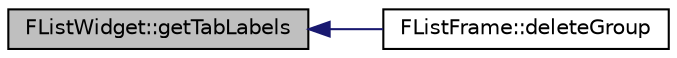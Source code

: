 digraph "FListWidget::getTabLabels"
{
 // INTERACTIVE_SVG=YES
  edge [fontname="Helvetica",fontsize="10",labelfontname="Helvetica",labelfontsize="10"];
  node [fontname="Helvetica",fontsize="10",shape=record];
  rankdir="LR";
  Node25 [label="FListWidget::getTabLabels",height=0.2,width=0.4,color="black", fillcolor="grey75", style="filled", fontcolor="black"];
  Node25 -> Node26 [dir="back",color="midnightblue",fontsize="10",style="solid",fontname="Helvetica"];
  Node26 [label="FListFrame::deleteGroup",height=0.2,width=0.4,color="black", fillcolor="white", style="filled",URL="$class_f_list_frame.html#a868a44b7df707f05fef3503d1472ed1d"];
}
